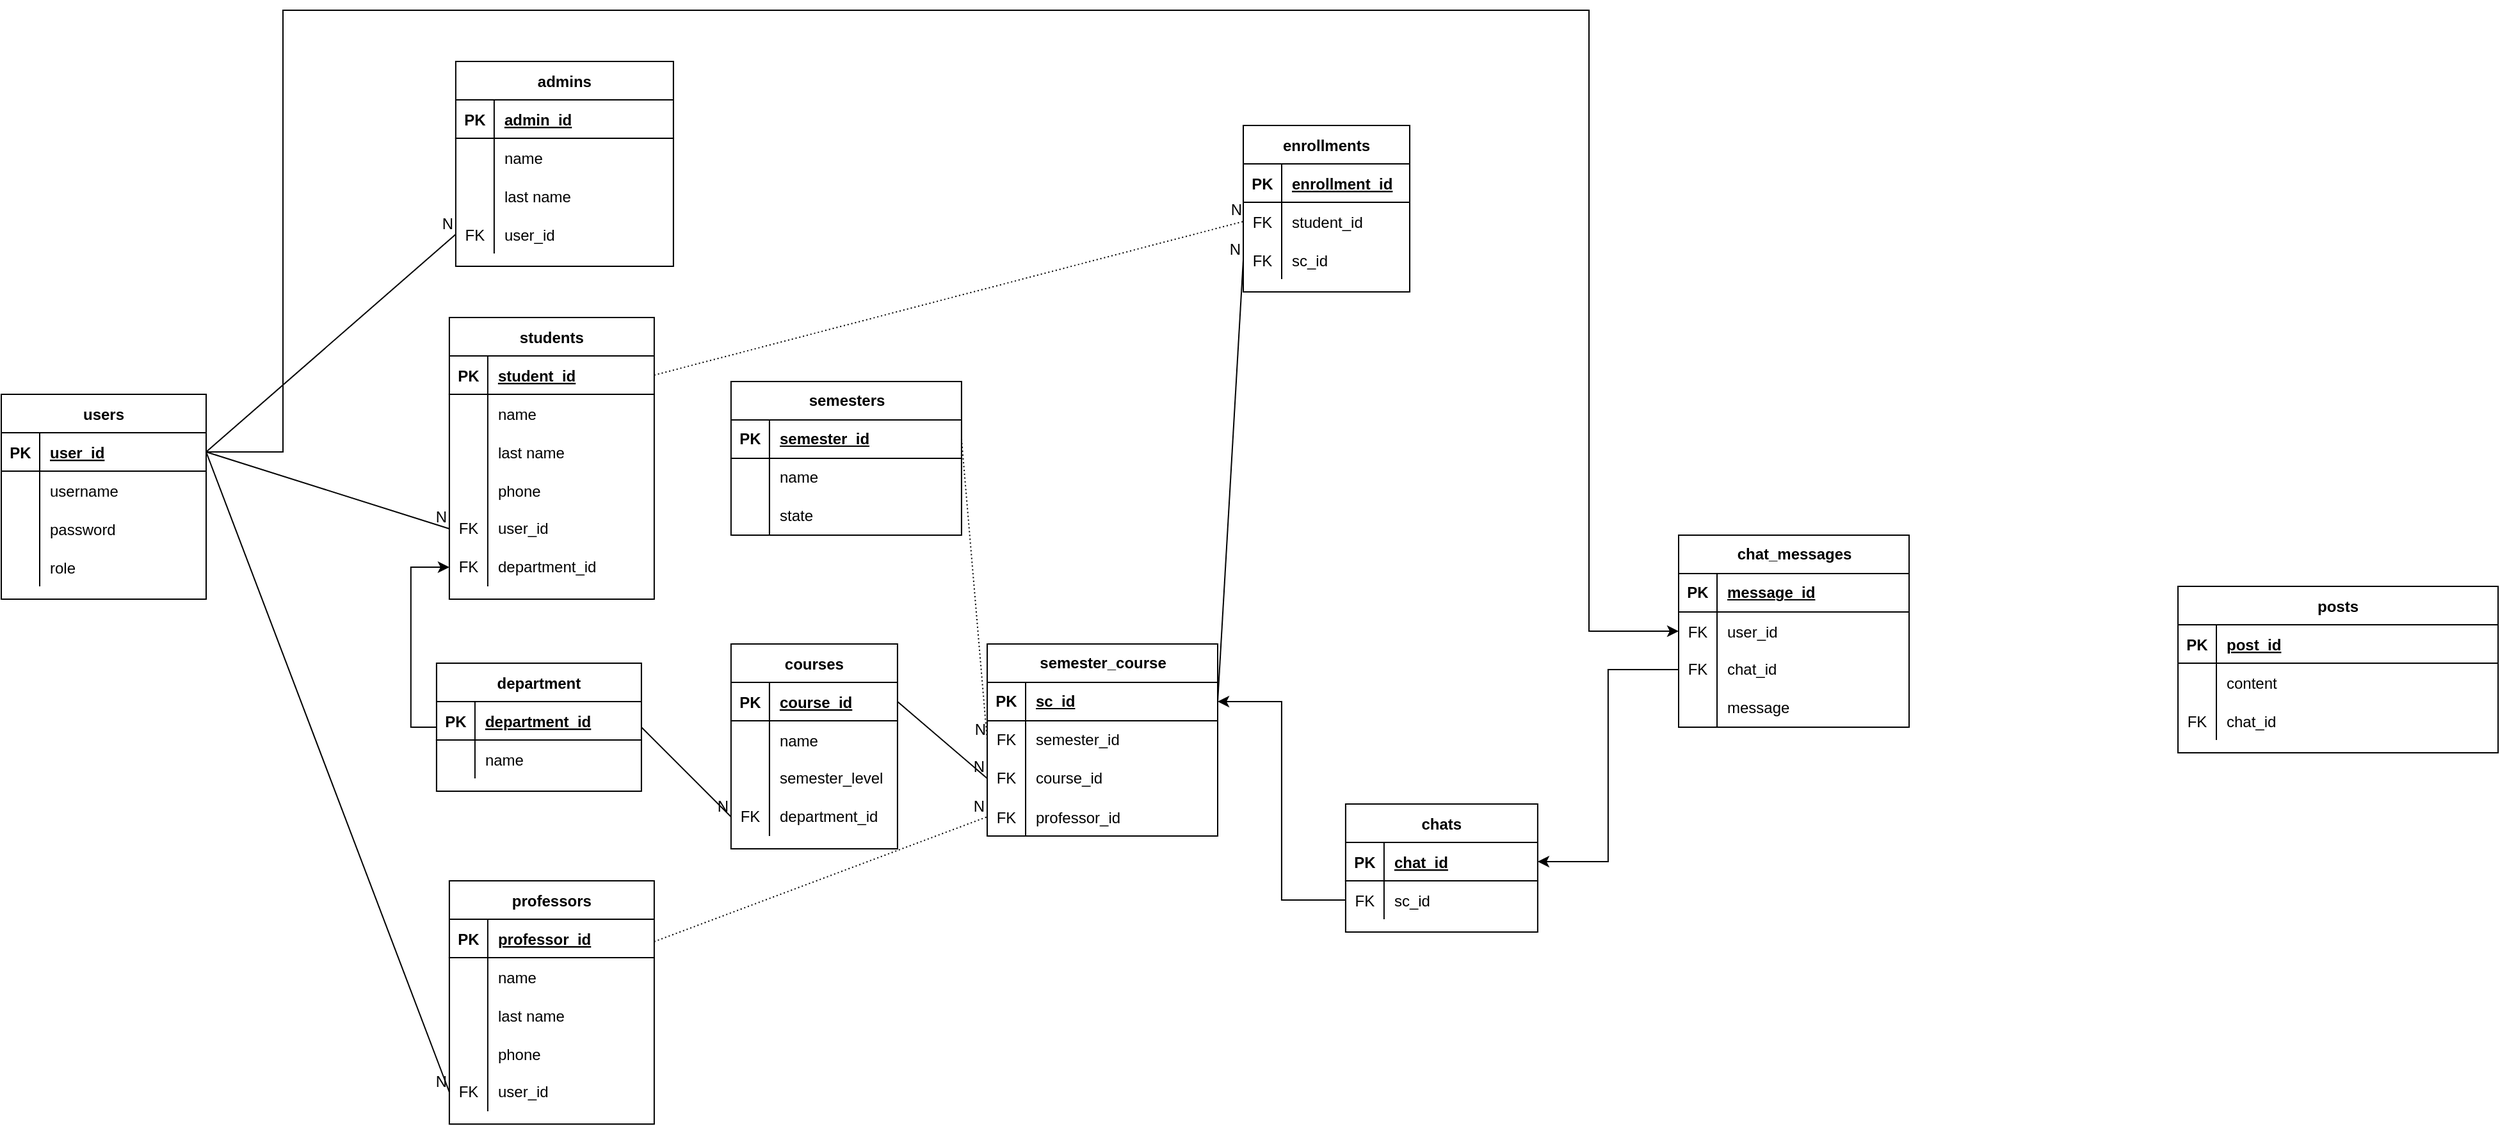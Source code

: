 <mxfile version="26.1.0">
  <diagram id="R2lEEEUBdFMjLlhIrx00" name="Page-1">
    <mxGraphModel dx="2537" dy="964" grid="1" gridSize="10" guides="1" tooltips="1" connect="1" arrows="1" fold="1" page="1" pageScale="1" pageWidth="850" pageHeight="1100" math="0" shadow="0" extFonts="Permanent Marker^https://fonts.googleapis.com/css?family=Permanent+Marker">
      <root>
        <mxCell id="0" />
        <mxCell id="1" parent="0" />
        <mxCell id="C-vyLk0tnHw3VtMMgP7b-2" value="courses" style="shape=table;startSize=30;container=1;collapsible=1;childLayout=tableLayout;fixedRows=1;rowLines=0;fontStyle=1;align=center;resizeLast=1;" parent="1" vertex="1">
          <mxGeometry x="-40.06" y="585" width="130" height="160" as="geometry" />
        </mxCell>
        <mxCell id="C-vyLk0tnHw3VtMMgP7b-3" value="" style="shape=partialRectangle;collapsible=0;dropTarget=0;pointerEvents=0;fillColor=none;points=[[0,0.5],[1,0.5]];portConstraint=eastwest;top=0;left=0;right=0;bottom=1;" parent="C-vyLk0tnHw3VtMMgP7b-2" vertex="1">
          <mxGeometry y="30" width="130" height="30" as="geometry" />
        </mxCell>
        <mxCell id="C-vyLk0tnHw3VtMMgP7b-4" value="PK" style="shape=partialRectangle;overflow=hidden;connectable=0;fillColor=none;top=0;left=0;bottom=0;right=0;fontStyle=1;" parent="C-vyLk0tnHw3VtMMgP7b-3" vertex="1">
          <mxGeometry width="30" height="30" as="geometry">
            <mxRectangle width="30" height="30" as="alternateBounds" />
          </mxGeometry>
        </mxCell>
        <mxCell id="C-vyLk0tnHw3VtMMgP7b-5" value="course_id" style="shape=partialRectangle;overflow=hidden;connectable=0;fillColor=none;top=0;left=0;bottom=0;right=0;align=left;spacingLeft=6;fontStyle=5;" parent="C-vyLk0tnHw3VtMMgP7b-3" vertex="1">
          <mxGeometry x="30" width="100" height="30" as="geometry">
            <mxRectangle width="100" height="30" as="alternateBounds" />
          </mxGeometry>
        </mxCell>
        <mxCell id="C-vyLk0tnHw3VtMMgP7b-9" value="" style="shape=partialRectangle;collapsible=0;dropTarget=0;pointerEvents=0;fillColor=none;points=[[0,0.5],[1,0.5]];portConstraint=eastwest;top=0;left=0;right=0;bottom=0;" parent="C-vyLk0tnHw3VtMMgP7b-2" vertex="1">
          <mxGeometry y="60" width="130" height="30" as="geometry" />
        </mxCell>
        <mxCell id="C-vyLk0tnHw3VtMMgP7b-10" value="" style="shape=partialRectangle;overflow=hidden;connectable=0;fillColor=none;top=0;left=0;bottom=0;right=0;" parent="C-vyLk0tnHw3VtMMgP7b-9" vertex="1">
          <mxGeometry width="30" height="30" as="geometry">
            <mxRectangle width="30" height="30" as="alternateBounds" />
          </mxGeometry>
        </mxCell>
        <mxCell id="C-vyLk0tnHw3VtMMgP7b-11" value="name" style="shape=partialRectangle;overflow=hidden;connectable=0;fillColor=none;top=0;left=0;bottom=0;right=0;align=left;spacingLeft=6;" parent="C-vyLk0tnHw3VtMMgP7b-9" vertex="1">
          <mxGeometry x="30" width="100" height="30" as="geometry">
            <mxRectangle width="100" height="30" as="alternateBounds" />
          </mxGeometry>
        </mxCell>
        <mxCell id="GSgOsU9FtVIXxJSqSKFA-124" value="" style="shape=tableRow;horizontal=0;startSize=0;swimlaneHead=0;swimlaneBody=0;fillColor=none;collapsible=0;dropTarget=0;points=[[0,0.5],[1,0.5]];portConstraint=eastwest;top=0;left=0;right=0;bottom=0;" parent="C-vyLk0tnHw3VtMMgP7b-2" vertex="1">
          <mxGeometry y="90" width="130" height="30" as="geometry" />
        </mxCell>
        <mxCell id="GSgOsU9FtVIXxJSqSKFA-125" value="" style="shape=partialRectangle;connectable=0;fillColor=none;top=0;left=0;bottom=0;right=0;fontStyle=0;overflow=hidden;whiteSpace=wrap;html=1;" parent="GSgOsU9FtVIXxJSqSKFA-124" vertex="1">
          <mxGeometry width="30" height="30" as="geometry">
            <mxRectangle width="30" height="30" as="alternateBounds" />
          </mxGeometry>
        </mxCell>
        <mxCell id="GSgOsU9FtVIXxJSqSKFA-126" value="semester_level" style="shape=partialRectangle;connectable=0;fillColor=none;top=0;left=0;bottom=0;right=0;align=left;spacingLeft=6;fontStyle=0;overflow=hidden;whiteSpace=wrap;html=1;" parent="GSgOsU9FtVIXxJSqSKFA-124" vertex="1">
          <mxGeometry x="30" width="100" height="30" as="geometry">
            <mxRectangle width="100" height="30" as="alternateBounds" />
          </mxGeometry>
        </mxCell>
        <mxCell id="GSgOsU9FtVIXxJSqSKFA-153" value="" style="shape=tableRow;horizontal=0;startSize=0;swimlaneHead=0;swimlaneBody=0;fillColor=none;collapsible=0;dropTarget=0;points=[[0,0.5],[1,0.5]];portConstraint=eastwest;top=0;left=0;right=0;bottom=0;" parent="C-vyLk0tnHw3VtMMgP7b-2" vertex="1">
          <mxGeometry y="120" width="130" height="30" as="geometry" />
        </mxCell>
        <mxCell id="GSgOsU9FtVIXxJSqSKFA-154" value="FK" style="shape=partialRectangle;connectable=0;fillColor=none;top=0;left=0;bottom=0;right=0;fontStyle=0;overflow=hidden;whiteSpace=wrap;html=1;" parent="GSgOsU9FtVIXxJSqSKFA-153" vertex="1">
          <mxGeometry width="30" height="30" as="geometry">
            <mxRectangle width="30" height="30" as="alternateBounds" />
          </mxGeometry>
        </mxCell>
        <mxCell id="GSgOsU9FtVIXxJSqSKFA-155" value="department_id" style="shape=partialRectangle;connectable=0;fillColor=none;top=0;left=0;bottom=0;right=0;align=left;spacingLeft=6;fontStyle=0;overflow=hidden;whiteSpace=wrap;html=1;" parent="GSgOsU9FtVIXxJSqSKFA-153" vertex="1">
          <mxGeometry x="30" width="100" height="30" as="geometry">
            <mxRectangle width="100" height="30" as="alternateBounds" />
          </mxGeometry>
        </mxCell>
        <mxCell id="C-vyLk0tnHw3VtMMgP7b-23" value="users" style="shape=table;startSize=30;container=1;collapsible=1;childLayout=tableLayout;fixedRows=1;rowLines=0;fontStyle=1;align=center;resizeLast=1;" parent="1" vertex="1">
          <mxGeometry x="-610" y="390" width="160" height="160" as="geometry" />
        </mxCell>
        <mxCell id="C-vyLk0tnHw3VtMMgP7b-24" value="" style="shape=partialRectangle;collapsible=0;dropTarget=0;pointerEvents=0;fillColor=none;points=[[0,0.5],[1,0.5]];portConstraint=eastwest;top=0;left=0;right=0;bottom=1;" parent="C-vyLk0tnHw3VtMMgP7b-23" vertex="1">
          <mxGeometry y="30" width="160" height="30" as="geometry" />
        </mxCell>
        <mxCell id="C-vyLk0tnHw3VtMMgP7b-25" value="PK" style="shape=partialRectangle;overflow=hidden;connectable=0;fillColor=none;top=0;left=0;bottom=0;right=0;fontStyle=1;" parent="C-vyLk0tnHw3VtMMgP7b-24" vertex="1">
          <mxGeometry width="30" height="30" as="geometry">
            <mxRectangle width="30" height="30" as="alternateBounds" />
          </mxGeometry>
        </mxCell>
        <mxCell id="C-vyLk0tnHw3VtMMgP7b-26" value="user_id" style="shape=partialRectangle;overflow=hidden;connectable=0;fillColor=none;top=0;left=0;bottom=0;right=0;align=left;spacingLeft=6;fontStyle=5;" parent="C-vyLk0tnHw3VtMMgP7b-24" vertex="1">
          <mxGeometry x="30" width="130" height="30" as="geometry">
            <mxRectangle width="130" height="30" as="alternateBounds" />
          </mxGeometry>
        </mxCell>
        <mxCell id="C-vyLk0tnHw3VtMMgP7b-27" value="" style="shape=partialRectangle;collapsible=0;dropTarget=0;pointerEvents=0;fillColor=none;points=[[0,0.5],[1,0.5]];portConstraint=eastwest;top=0;left=0;right=0;bottom=0;" parent="C-vyLk0tnHw3VtMMgP7b-23" vertex="1">
          <mxGeometry y="60" width="160" height="30" as="geometry" />
        </mxCell>
        <mxCell id="C-vyLk0tnHw3VtMMgP7b-28" value="" style="shape=partialRectangle;overflow=hidden;connectable=0;fillColor=none;top=0;left=0;bottom=0;right=0;" parent="C-vyLk0tnHw3VtMMgP7b-27" vertex="1">
          <mxGeometry width="30" height="30" as="geometry">
            <mxRectangle width="30" height="30" as="alternateBounds" />
          </mxGeometry>
        </mxCell>
        <mxCell id="C-vyLk0tnHw3VtMMgP7b-29" value="username" style="shape=partialRectangle;overflow=hidden;connectable=0;fillColor=none;top=0;left=0;bottom=0;right=0;align=left;spacingLeft=6;" parent="C-vyLk0tnHw3VtMMgP7b-27" vertex="1">
          <mxGeometry x="30" width="130" height="30" as="geometry">
            <mxRectangle width="130" height="30" as="alternateBounds" />
          </mxGeometry>
        </mxCell>
        <mxCell id="GSgOsU9FtVIXxJSqSKFA-80" value="" style="shape=tableRow;horizontal=0;startSize=0;swimlaneHead=0;swimlaneBody=0;fillColor=none;collapsible=0;dropTarget=0;points=[[0,0.5],[1,0.5]];portConstraint=eastwest;top=0;left=0;right=0;bottom=0;" parent="C-vyLk0tnHw3VtMMgP7b-23" vertex="1">
          <mxGeometry y="90" width="160" height="30" as="geometry" />
        </mxCell>
        <mxCell id="GSgOsU9FtVIXxJSqSKFA-81" value="" style="shape=partialRectangle;connectable=0;fillColor=none;top=0;left=0;bottom=0;right=0;editable=1;overflow=hidden;" parent="GSgOsU9FtVIXxJSqSKFA-80" vertex="1">
          <mxGeometry width="30" height="30" as="geometry">
            <mxRectangle width="30" height="30" as="alternateBounds" />
          </mxGeometry>
        </mxCell>
        <mxCell id="GSgOsU9FtVIXxJSqSKFA-82" value="password" style="shape=partialRectangle;connectable=0;fillColor=none;top=0;left=0;bottom=0;right=0;align=left;spacingLeft=6;overflow=hidden;" parent="GSgOsU9FtVIXxJSqSKFA-80" vertex="1">
          <mxGeometry x="30" width="130" height="30" as="geometry">
            <mxRectangle width="130" height="30" as="alternateBounds" />
          </mxGeometry>
        </mxCell>
        <mxCell id="GSgOsU9FtVIXxJSqSKFA-83" value="" style="shape=tableRow;horizontal=0;startSize=0;swimlaneHead=0;swimlaneBody=0;fillColor=none;collapsible=0;dropTarget=0;points=[[0,0.5],[1,0.5]];portConstraint=eastwest;top=0;left=0;right=0;bottom=0;" parent="C-vyLk0tnHw3VtMMgP7b-23" vertex="1">
          <mxGeometry y="120" width="160" height="30" as="geometry" />
        </mxCell>
        <mxCell id="GSgOsU9FtVIXxJSqSKFA-84" value="" style="shape=partialRectangle;connectable=0;fillColor=none;top=0;left=0;bottom=0;right=0;editable=1;overflow=hidden;" parent="GSgOsU9FtVIXxJSqSKFA-83" vertex="1">
          <mxGeometry width="30" height="30" as="geometry">
            <mxRectangle width="30" height="30" as="alternateBounds" />
          </mxGeometry>
        </mxCell>
        <mxCell id="GSgOsU9FtVIXxJSqSKFA-85" value="role" style="shape=partialRectangle;connectable=0;fillColor=none;top=0;left=0;bottom=0;right=0;align=left;spacingLeft=6;overflow=hidden;" parent="GSgOsU9FtVIXxJSqSKFA-83" vertex="1">
          <mxGeometry x="30" width="130" height="30" as="geometry">
            <mxRectangle width="130" height="30" as="alternateBounds" />
          </mxGeometry>
        </mxCell>
        <mxCell id="GSgOsU9FtVIXxJSqSKFA-1" value="admins" style="shape=table;startSize=30;container=1;collapsible=1;childLayout=tableLayout;fixedRows=1;rowLines=0;fontStyle=1;align=center;resizeLast=1;" parent="1" vertex="1">
          <mxGeometry x="-255.06" y="130" width="170" height="160" as="geometry" />
        </mxCell>
        <mxCell id="GSgOsU9FtVIXxJSqSKFA-2" value="" style="shape=partialRectangle;collapsible=0;dropTarget=0;pointerEvents=0;fillColor=none;points=[[0,0.5],[1,0.5]];portConstraint=eastwest;top=0;left=0;right=0;bottom=1;" parent="GSgOsU9FtVIXxJSqSKFA-1" vertex="1">
          <mxGeometry y="30" width="170" height="30" as="geometry" />
        </mxCell>
        <mxCell id="GSgOsU9FtVIXxJSqSKFA-3" value="PK" style="shape=partialRectangle;overflow=hidden;connectable=0;fillColor=none;top=0;left=0;bottom=0;right=0;fontStyle=1;" parent="GSgOsU9FtVIXxJSqSKFA-2" vertex="1">
          <mxGeometry width="30" height="30" as="geometry">
            <mxRectangle width="30" height="30" as="alternateBounds" />
          </mxGeometry>
        </mxCell>
        <mxCell id="GSgOsU9FtVIXxJSqSKFA-4" value="admin_id" style="shape=partialRectangle;overflow=hidden;connectable=0;fillColor=none;top=0;left=0;bottom=0;right=0;align=left;spacingLeft=6;fontStyle=5;" parent="GSgOsU9FtVIXxJSqSKFA-2" vertex="1">
          <mxGeometry x="30" width="140" height="30" as="geometry">
            <mxRectangle width="140" height="30" as="alternateBounds" />
          </mxGeometry>
        </mxCell>
        <mxCell id="GSgOsU9FtVIXxJSqSKFA-92" value="" style="shape=tableRow;horizontal=0;startSize=0;swimlaneHead=0;swimlaneBody=0;fillColor=none;collapsible=0;dropTarget=0;points=[[0,0.5],[1,0.5]];portConstraint=eastwest;top=0;left=0;right=0;bottom=0;" parent="GSgOsU9FtVIXxJSqSKFA-1" vertex="1">
          <mxGeometry y="60" width="170" height="30" as="geometry" />
        </mxCell>
        <mxCell id="GSgOsU9FtVIXxJSqSKFA-93" value="" style="shape=partialRectangle;connectable=0;fillColor=none;top=0;left=0;bottom=0;right=0;editable=1;overflow=hidden;" parent="GSgOsU9FtVIXxJSqSKFA-92" vertex="1">
          <mxGeometry width="30" height="30" as="geometry">
            <mxRectangle width="30" height="30" as="alternateBounds" />
          </mxGeometry>
        </mxCell>
        <mxCell id="GSgOsU9FtVIXxJSqSKFA-94" value="name    " style="shape=partialRectangle;connectable=0;fillColor=none;top=0;left=0;bottom=0;right=0;align=left;spacingLeft=6;overflow=hidden;" parent="GSgOsU9FtVIXxJSqSKFA-92" vertex="1">
          <mxGeometry x="30" width="140" height="30" as="geometry">
            <mxRectangle width="140" height="30" as="alternateBounds" />
          </mxGeometry>
        </mxCell>
        <mxCell id="GSgOsU9FtVIXxJSqSKFA-89" value="" style="shape=tableRow;horizontal=0;startSize=0;swimlaneHead=0;swimlaneBody=0;fillColor=none;collapsible=0;dropTarget=0;points=[[0,0.5],[1,0.5]];portConstraint=eastwest;top=0;left=0;right=0;bottom=0;" parent="GSgOsU9FtVIXxJSqSKFA-1" vertex="1">
          <mxGeometry y="90" width="170" height="30" as="geometry" />
        </mxCell>
        <mxCell id="GSgOsU9FtVIXxJSqSKFA-90" value="" style="shape=partialRectangle;connectable=0;fillColor=none;top=0;left=0;bottom=0;right=0;editable=1;overflow=hidden;" parent="GSgOsU9FtVIXxJSqSKFA-89" vertex="1">
          <mxGeometry width="30" height="30" as="geometry">
            <mxRectangle width="30" height="30" as="alternateBounds" />
          </mxGeometry>
        </mxCell>
        <mxCell id="GSgOsU9FtVIXxJSqSKFA-91" value="last name" style="shape=partialRectangle;connectable=0;fillColor=none;top=0;left=0;bottom=0;right=0;align=left;spacingLeft=6;overflow=hidden;" parent="GSgOsU9FtVIXxJSqSKFA-89" vertex="1">
          <mxGeometry x="30" width="140" height="30" as="geometry">
            <mxRectangle width="140" height="30" as="alternateBounds" />
          </mxGeometry>
        </mxCell>
        <mxCell id="GSgOsU9FtVIXxJSqSKFA-95" value="" style="shape=tableRow;horizontal=0;startSize=0;swimlaneHead=0;swimlaneBody=0;fillColor=none;collapsible=0;dropTarget=0;points=[[0,0.5],[1,0.5]];portConstraint=eastwest;top=0;left=0;right=0;bottom=0;" parent="GSgOsU9FtVIXxJSqSKFA-1" vertex="1">
          <mxGeometry y="120" width="170" height="30" as="geometry" />
        </mxCell>
        <mxCell id="GSgOsU9FtVIXxJSqSKFA-96" value="FK" style="shape=partialRectangle;connectable=0;fillColor=none;top=0;left=0;bottom=0;right=0;editable=1;overflow=hidden;" parent="GSgOsU9FtVIXxJSqSKFA-95" vertex="1">
          <mxGeometry width="30" height="30" as="geometry">
            <mxRectangle width="30" height="30" as="alternateBounds" />
          </mxGeometry>
        </mxCell>
        <mxCell id="GSgOsU9FtVIXxJSqSKFA-97" value="user_id" style="shape=partialRectangle;connectable=0;fillColor=none;top=0;left=0;bottom=0;right=0;align=left;spacingLeft=6;overflow=hidden;" parent="GSgOsU9FtVIXxJSqSKFA-95" vertex="1">
          <mxGeometry x="30" width="140" height="30" as="geometry">
            <mxRectangle width="140" height="30" as="alternateBounds" />
          </mxGeometry>
        </mxCell>
        <mxCell id="GSgOsU9FtVIXxJSqSKFA-11" value="enrollments" style="shape=table;startSize=30;container=1;collapsible=1;childLayout=tableLayout;fixedRows=1;rowLines=0;fontStyle=1;align=center;resizeLast=1;" parent="1" vertex="1">
          <mxGeometry x="360" y="180" width="130" height="130" as="geometry" />
        </mxCell>
        <mxCell id="GSgOsU9FtVIXxJSqSKFA-12" value="" style="shape=partialRectangle;collapsible=0;dropTarget=0;pointerEvents=0;fillColor=none;points=[[0,0.5],[1,0.5]];portConstraint=eastwest;top=0;left=0;right=0;bottom=1;" parent="GSgOsU9FtVIXxJSqSKFA-11" vertex="1">
          <mxGeometry y="30" width="130" height="30" as="geometry" />
        </mxCell>
        <mxCell id="GSgOsU9FtVIXxJSqSKFA-13" value="PK" style="shape=partialRectangle;overflow=hidden;connectable=0;fillColor=none;top=0;left=0;bottom=0;right=0;fontStyle=1;" parent="GSgOsU9FtVIXxJSqSKFA-12" vertex="1">
          <mxGeometry width="30" height="30" as="geometry">
            <mxRectangle width="30" height="30" as="alternateBounds" />
          </mxGeometry>
        </mxCell>
        <mxCell id="GSgOsU9FtVIXxJSqSKFA-14" value="enrollment_id" style="shape=partialRectangle;overflow=hidden;connectable=0;fillColor=none;top=0;left=0;bottom=0;right=0;align=left;spacingLeft=6;fontStyle=5;" parent="GSgOsU9FtVIXxJSqSKFA-12" vertex="1">
          <mxGeometry x="30" width="100" height="30" as="geometry">
            <mxRectangle width="100" height="30" as="alternateBounds" />
          </mxGeometry>
        </mxCell>
        <mxCell id="GSgOsU9FtVIXxJSqSKFA-15" value="" style="shape=partialRectangle;collapsible=0;dropTarget=0;pointerEvents=0;fillColor=none;points=[[0,0.5],[1,0.5]];portConstraint=eastwest;top=0;left=0;right=0;bottom=0;" parent="GSgOsU9FtVIXxJSqSKFA-11" vertex="1">
          <mxGeometry y="60" width="130" height="30" as="geometry" />
        </mxCell>
        <mxCell id="GSgOsU9FtVIXxJSqSKFA-16" value="FK" style="shape=partialRectangle;overflow=hidden;connectable=0;fillColor=none;top=0;left=0;bottom=0;right=0;" parent="GSgOsU9FtVIXxJSqSKFA-15" vertex="1">
          <mxGeometry width="30" height="30" as="geometry">
            <mxRectangle width="30" height="30" as="alternateBounds" />
          </mxGeometry>
        </mxCell>
        <mxCell id="GSgOsU9FtVIXxJSqSKFA-17" value="student_id" style="shape=partialRectangle;overflow=hidden;connectable=0;fillColor=none;top=0;left=0;bottom=0;right=0;align=left;spacingLeft=6;" parent="GSgOsU9FtVIXxJSqSKFA-15" vertex="1">
          <mxGeometry x="30" width="100" height="30" as="geometry">
            <mxRectangle width="100" height="30" as="alternateBounds" />
          </mxGeometry>
        </mxCell>
        <mxCell id="GSgOsU9FtVIXxJSqSKFA-18" value="" style="shape=partialRectangle;collapsible=0;dropTarget=0;pointerEvents=0;fillColor=none;points=[[0,0.5],[1,0.5]];portConstraint=eastwest;top=0;left=0;right=0;bottom=0;" parent="GSgOsU9FtVIXxJSqSKFA-11" vertex="1">
          <mxGeometry y="90" width="130" height="30" as="geometry" />
        </mxCell>
        <mxCell id="GSgOsU9FtVIXxJSqSKFA-19" value="FK" style="shape=partialRectangle;overflow=hidden;connectable=0;fillColor=none;top=0;left=0;bottom=0;right=0;" parent="GSgOsU9FtVIXxJSqSKFA-18" vertex="1">
          <mxGeometry width="30" height="30" as="geometry">
            <mxRectangle width="30" height="30" as="alternateBounds" />
          </mxGeometry>
        </mxCell>
        <mxCell id="GSgOsU9FtVIXxJSqSKFA-20" value="sc_id" style="shape=partialRectangle;overflow=hidden;connectable=0;fillColor=none;top=0;left=0;bottom=0;right=0;align=left;spacingLeft=6;" parent="GSgOsU9FtVIXxJSqSKFA-18" vertex="1">
          <mxGeometry x="30" width="100" height="30" as="geometry">
            <mxRectangle width="100" height="30" as="alternateBounds" />
          </mxGeometry>
        </mxCell>
        <mxCell id="TUZG6mZMH_hqk1zPKDam-25" style="edgeStyle=orthogonalEdgeStyle;rounded=0;orthogonalLoop=1;jettySize=auto;html=1;exitX=0;exitY=0.5;exitDx=0;exitDy=0;entryX=0;entryY=0.5;entryDx=0;entryDy=0;" edge="1" parent="1" source="GSgOsU9FtVIXxJSqSKFA-31" target="TUZG6mZMH_hqk1zPKDam-22">
          <mxGeometry relative="1" as="geometry" />
        </mxCell>
        <mxCell id="GSgOsU9FtVIXxJSqSKFA-31" value="department" style="shape=table;startSize=30;container=1;collapsible=1;childLayout=tableLayout;fixedRows=1;rowLines=0;fontStyle=1;align=center;resizeLast=1;" parent="1" vertex="1">
          <mxGeometry x="-270.06" y="600" width="160" height="100" as="geometry" />
        </mxCell>
        <mxCell id="GSgOsU9FtVIXxJSqSKFA-32" value="" style="shape=partialRectangle;collapsible=0;dropTarget=0;pointerEvents=0;fillColor=none;points=[[0,0.5],[1,0.5]];portConstraint=eastwest;top=0;left=0;right=0;bottom=1;" parent="GSgOsU9FtVIXxJSqSKFA-31" vertex="1">
          <mxGeometry y="30" width="160" height="30" as="geometry" />
        </mxCell>
        <mxCell id="GSgOsU9FtVIXxJSqSKFA-33" value="PK" style="shape=partialRectangle;overflow=hidden;connectable=0;fillColor=none;top=0;left=0;bottom=0;right=0;fontStyle=1;" parent="GSgOsU9FtVIXxJSqSKFA-32" vertex="1">
          <mxGeometry width="30" height="30" as="geometry">
            <mxRectangle width="30" height="30" as="alternateBounds" />
          </mxGeometry>
        </mxCell>
        <mxCell id="GSgOsU9FtVIXxJSqSKFA-34" value="department_id" style="shape=partialRectangle;overflow=hidden;connectable=0;fillColor=none;top=0;left=0;bottom=0;right=0;align=left;spacingLeft=6;fontStyle=5;" parent="GSgOsU9FtVIXxJSqSKFA-32" vertex="1">
          <mxGeometry x="30" width="130" height="30" as="geometry">
            <mxRectangle width="130" height="30" as="alternateBounds" />
          </mxGeometry>
        </mxCell>
        <mxCell id="GSgOsU9FtVIXxJSqSKFA-38" value="" style="shape=partialRectangle;collapsible=0;dropTarget=0;pointerEvents=0;fillColor=none;points=[[0,0.5],[1,0.5]];portConstraint=eastwest;top=0;left=0;right=0;bottom=0;" parent="GSgOsU9FtVIXxJSqSKFA-31" vertex="1">
          <mxGeometry y="60" width="160" height="30" as="geometry" />
        </mxCell>
        <mxCell id="GSgOsU9FtVIXxJSqSKFA-39" value="" style="shape=partialRectangle;overflow=hidden;connectable=0;fillColor=none;top=0;left=0;bottom=0;right=0;" parent="GSgOsU9FtVIXxJSqSKFA-38" vertex="1">
          <mxGeometry width="30" height="30" as="geometry">
            <mxRectangle width="30" height="30" as="alternateBounds" />
          </mxGeometry>
        </mxCell>
        <mxCell id="GSgOsU9FtVIXxJSqSKFA-40" value="name" style="shape=partialRectangle;overflow=hidden;connectable=0;fillColor=none;top=0;left=0;bottom=0;right=0;align=left;spacingLeft=6;" parent="GSgOsU9FtVIXxJSqSKFA-38" vertex="1">
          <mxGeometry x="30" width="130" height="30" as="geometry">
            <mxRectangle width="130" height="30" as="alternateBounds" />
          </mxGeometry>
        </mxCell>
        <mxCell id="GSgOsU9FtVIXxJSqSKFA-41" value="chats" style="shape=table;startSize=30;container=1;collapsible=1;childLayout=tableLayout;fixedRows=1;rowLines=0;fontStyle=1;align=center;resizeLast=1;" parent="1" vertex="1">
          <mxGeometry x="439.94" y="710" width="150" height="100" as="geometry" />
        </mxCell>
        <mxCell id="GSgOsU9FtVIXxJSqSKFA-42" value="" style="shape=partialRectangle;collapsible=0;dropTarget=0;pointerEvents=0;fillColor=none;points=[[0,0.5],[1,0.5]];portConstraint=eastwest;top=0;left=0;right=0;bottom=1;" parent="GSgOsU9FtVIXxJSqSKFA-41" vertex="1">
          <mxGeometry y="30" width="150" height="30" as="geometry" />
        </mxCell>
        <mxCell id="GSgOsU9FtVIXxJSqSKFA-43" value="PK" style="shape=partialRectangle;overflow=hidden;connectable=0;fillColor=none;top=0;left=0;bottom=0;right=0;fontStyle=1;" parent="GSgOsU9FtVIXxJSqSKFA-42" vertex="1">
          <mxGeometry width="30" height="30" as="geometry">
            <mxRectangle width="30" height="30" as="alternateBounds" />
          </mxGeometry>
        </mxCell>
        <mxCell id="GSgOsU9FtVIXxJSqSKFA-44" value="chat_id" style="shape=partialRectangle;overflow=hidden;connectable=0;fillColor=none;top=0;left=0;bottom=0;right=0;align=left;spacingLeft=6;fontStyle=5;" parent="GSgOsU9FtVIXxJSqSKFA-42" vertex="1">
          <mxGeometry x="30" width="120" height="30" as="geometry">
            <mxRectangle width="120" height="30" as="alternateBounds" />
          </mxGeometry>
        </mxCell>
        <mxCell id="GSgOsU9FtVIXxJSqSKFA-45" value="" style="shape=partialRectangle;collapsible=0;dropTarget=0;pointerEvents=0;fillColor=none;points=[[0,0.5],[1,0.5]];portConstraint=eastwest;top=0;left=0;right=0;bottom=0;" parent="GSgOsU9FtVIXxJSqSKFA-41" vertex="1">
          <mxGeometry y="60" width="150" height="30" as="geometry" />
        </mxCell>
        <mxCell id="GSgOsU9FtVIXxJSqSKFA-46" value="FK" style="shape=partialRectangle;overflow=hidden;connectable=0;fillColor=none;top=0;left=0;bottom=0;right=0;" parent="GSgOsU9FtVIXxJSqSKFA-45" vertex="1">
          <mxGeometry width="30" height="30" as="geometry">
            <mxRectangle width="30" height="30" as="alternateBounds" />
          </mxGeometry>
        </mxCell>
        <mxCell id="GSgOsU9FtVIXxJSqSKFA-47" value="sc_id" style="shape=partialRectangle;overflow=hidden;connectable=0;fillColor=none;top=0;left=0;bottom=0;right=0;align=left;spacingLeft=6;" parent="GSgOsU9FtVIXxJSqSKFA-45" vertex="1">
          <mxGeometry x="30" width="120" height="30" as="geometry">
            <mxRectangle width="120" height="30" as="alternateBounds" />
          </mxGeometry>
        </mxCell>
        <mxCell id="GSgOsU9FtVIXxJSqSKFA-51" value="students" style="shape=table;startSize=30;container=1;collapsible=1;childLayout=tableLayout;fixedRows=1;rowLines=0;fontStyle=1;align=center;resizeLast=1;" parent="1" vertex="1">
          <mxGeometry x="-260.06" y="330" width="160" height="220" as="geometry">
            <mxRectangle x="-150" y="100" width="90" height="30" as="alternateBounds" />
          </mxGeometry>
        </mxCell>
        <mxCell id="GSgOsU9FtVIXxJSqSKFA-52" value="" style="shape=partialRectangle;collapsible=0;dropTarget=0;pointerEvents=0;fillColor=none;points=[[0,0.5],[1,0.5]];portConstraint=eastwest;top=0;left=0;right=0;bottom=1;" parent="GSgOsU9FtVIXxJSqSKFA-51" vertex="1">
          <mxGeometry y="30" width="160" height="30" as="geometry" />
        </mxCell>
        <mxCell id="GSgOsU9FtVIXxJSqSKFA-53" value="PK" style="shape=partialRectangle;overflow=hidden;connectable=0;fillColor=none;top=0;left=0;bottom=0;right=0;fontStyle=1;" parent="GSgOsU9FtVIXxJSqSKFA-52" vertex="1">
          <mxGeometry width="30" height="30" as="geometry">
            <mxRectangle width="30" height="30" as="alternateBounds" />
          </mxGeometry>
        </mxCell>
        <mxCell id="GSgOsU9FtVIXxJSqSKFA-54" value="student_id" style="shape=partialRectangle;overflow=hidden;connectable=0;fillColor=none;top=0;left=0;bottom=0;right=0;align=left;spacingLeft=6;fontStyle=5;" parent="GSgOsU9FtVIXxJSqSKFA-52" vertex="1">
          <mxGeometry x="30" width="130" height="30" as="geometry">
            <mxRectangle width="130" height="30" as="alternateBounds" />
          </mxGeometry>
        </mxCell>
        <mxCell id="GSgOsU9FtVIXxJSqSKFA-55" value="" style="shape=partialRectangle;collapsible=0;dropTarget=0;pointerEvents=0;fillColor=none;points=[[0,0.5],[1,0.5]];portConstraint=eastwest;top=0;left=0;right=0;bottom=0;" parent="GSgOsU9FtVIXxJSqSKFA-51" vertex="1">
          <mxGeometry y="60" width="160" height="30" as="geometry" />
        </mxCell>
        <mxCell id="GSgOsU9FtVIXxJSqSKFA-56" value="" style="shape=partialRectangle;overflow=hidden;connectable=0;fillColor=none;top=0;left=0;bottom=0;right=0;" parent="GSgOsU9FtVIXxJSqSKFA-55" vertex="1">
          <mxGeometry width="30" height="30" as="geometry">
            <mxRectangle width="30" height="30" as="alternateBounds" />
          </mxGeometry>
        </mxCell>
        <mxCell id="GSgOsU9FtVIXxJSqSKFA-57" value="name" style="shape=partialRectangle;overflow=hidden;connectable=0;fillColor=none;top=0;left=0;bottom=0;right=0;align=left;spacingLeft=6;" parent="GSgOsU9FtVIXxJSqSKFA-55" vertex="1">
          <mxGeometry x="30" width="130" height="30" as="geometry">
            <mxRectangle width="130" height="30" as="alternateBounds" />
          </mxGeometry>
        </mxCell>
        <mxCell id="GSgOsU9FtVIXxJSqSKFA-71" value="" style="shape=tableRow;horizontal=0;startSize=0;swimlaneHead=0;swimlaneBody=0;fillColor=none;collapsible=0;dropTarget=0;points=[[0,0.5],[1,0.5]];portConstraint=eastwest;top=0;left=0;right=0;bottom=0;" parent="GSgOsU9FtVIXxJSqSKFA-51" vertex="1">
          <mxGeometry y="90" width="160" height="30" as="geometry" />
        </mxCell>
        <mxCell id="GSgOsU9FtVIXxJSqSKFA-72" value="" style="shape=partialRectangle;connectable=0;fillColor=none;top=0;left=0;bottom=0;right=0;editable=1;overflow=hidden;" parent="GSgOsU9FtVIXxJSqSKFA-71" vertex="1">
          <mxGeometry width="30" height="30" as="geometry">
            <mxRectangle width="30" height="30" as="alternateBounds" />
          </mxGeometry>
        </mxCell>
        <mxCell id="GSgOsU9FtVIXxJSqSKFA-73" value="last name" style="shape=partialRectangle;connectable=0;fillColor=none;top=0;left=0;bottom=0;right=0;align=left;spacingLeft=6;overflow=hidden;" parent="GSgOsU9FtVIXxJSqSKFA-71" vertex="1">
          <mxGeometry x="30" width="130" height="30" as="geometry">
            <mxRectangle width="130" height="30" as="alternateBounds" />
          </mxGeometry>
        </mxCell>
        <mxCell id="GSgOsU9FtVIXxJSqSKFA-74" value="" style="shape=tableRow;horizontal=0;startSize=0;swimlaneHead=0;swimlaneBody=0;fillColor=none;collapsible=0;dropTarget=0;points=[[0,0.5],[1,0.5]];portConstraint=eastwest;top=0;left=0;right=0;bottom=0;" parent="GSgOsU9FtVIXxJSqSKFA-51" vertex="1">
          <mxGeometry y="120" width="160" height="30" as="geometry" />
        </mxCell>
        <mxCell id="GSgOsU9FtVIXxJSqSKFA-75" value="" style="shape=partialRectangle;connectable=0;fillColor=none;top=0;left=0;bottom=0;right=0;editable=1;overflow=hidden;" parent="GSgOsU9FtVIXxJSqSKFA-74" vertex="1">
          <mxGeometry width="30" height="30" as="geometry">
            <mxRectangle width="30" height="30" as="alternateBounds" />
          </mxGeometry>
        </mxCell>
        <mxCell id="GSgOsU9FtVIXxJSqSKFA-76" value="phone" style="shape=partialRectangle;connectable=0;fillColor=none;top=0;left=0;bottom=0;right=0;align=left;spacingLeft=6;overflow=hidden;" parent="GSgOsU9FtVIXxJSqSKFA-74" vertex="1">
          <mxGeometry x="30" width="130" height="30" as="geometry">
            <mxRectangle width="130" height="30" as="alternateBounds" />
          </mxGeometry>
        </mxCell>
        <mxCell id="GSgOsU9FtVIXxJSqSKFA-127" value="" style="shape=tableRow;horizontal=0;startSize=0;swimlaneHead=0;swimlaneBody=0;fillColor=none;collapsible=0;dropTarget=0;points=[[0,0.5],[1,0.5]];portConstraint=eastwest;top=0;left=0;right=0;bottom=0;" parent="GSgOsU9FtVIXxJSqSKFA-51" vertex="1">
          <mxGeometry y="150" width="160" height="30" as="geometry" />
        </mxCell>
        <mxCell id="GSgOsU9FtVIXxJSqSKFA-128" value="FK" style="shape=partialRectangle;connectable=0;fillColor=none;top=0;left=0;bottom=0;right=0;fontStyle=0;overflow=hidden;whiteSpace=wrap;html=1;" parent="GSgOsU9FtVIXxJSqSKFA-127" vertex="1">
          <mxGeometry width="30" height="30" as="geometry">
            <mxRectangle width="30" height="30" as="alternateBounds" />
          </mxGeometry>
        </mxCell>
        <mxCell id="GSgOsU9FtVIXxJSqSKFA-129" value="user_id" style="shape=partialRectangle;connectable=0;fillColor=none;top=0;left=0;bottom=0;right=0;align=left;spacingLeft=6;fontStyle=0;overflow=hidden;whiteSpace=wrap;html=1;" parent="GSgOsU9FtVIXxJSqSKFA-127" vertex="1">
          <mxGeometry x="30" width="130" height="30" as="geometry">
            <mxRectangle width="130" height="30" as="alternateBounds" />
          </mxGeometry>
        </mxCell>
        <mxCell id="TUZG6mZMH_hqk1zPKDam-22" value="" style="shape=tableRow;horizontal=0;startSize=0;swimlaneHead=0;swimlaneBody=0;fillColor=none;collapsible=0;dropTarget=0;points=[[0,0.5],[1,0.5]];portConstraint=eastwest;top=0;left=0;right=0;bottom=0;" vertex="1" parent="GSgOsU9FtVIXxJSqSKFA-51">
          <mxGeometry y="180" width="160" height="30" as="geometry" />
        </mxCell>
        <mxCell id="TUZG6mZMH_hqk1zPKDam-23" value="FK" style="shape=partialRectangle;connectable=0;fillColor=none;top=0;left=0;bottom=0;right=0;fontStyle=0;overflow=hidden;whiteSpace=wrap;html=1;" vertex="1" parent="TUZG6mZMH_hqk1zPKDam-22">
          <mxGeometry width="30" height="30" as="geometry">
            <mxRectangle width="30" height="30" as="alternateBounds" />
          </mxGeometry>
        </mxCell>
        <mxCell id="TUZG6mZMH_hqk1zPKDam-24" value="department_id" style="shape=partialRectangle;connectable=0;fillColor=none;top=0;left=0;bottom=0;right=0;align=left;spacingLeft=6;fontStyle=0;overflow=hidden;whiteSpace=wrap;html=1;" vertex="1" parent="TUZG6mZMH_hqk1zPKDam-22">
          <mxGeometry x="30" width="130" height="30" as="geometry">
            <mxRectangle width="130" height="30" as="alternateBounds" />
          </mxGeometry>
        </mxCell>
        <mxCell id="GSgOsU9FtVIXxJSqSKFA-98" value="professors" style="shape=table;startSize=30;container=1;collapsible=1;childLayout=tableLayout;fixedRows=1;rowLines=0;fontStyle=1;align=center;resizeLast=1;" parent="1" vertex="1">
          <mxGeometry x="-260.06" y="770" width="160" height="190" as="geometry" />
        </mxCell>
        <mxCell id="GSgOsU9FtVIXxJSqSKFA-99" value="" style="shape=partialRectangle;collapsible=0;dropTarget=0;pointerEvents=0;fillColor=none;points=[[0,0.5],[1,0.5]];portConstraint=eastwest;top=0;left=0;right=0;bottom=1;" parent="GSgOsU9FtVIXxJSqSKFA-98" vertex="1">
          <mxGeometry y="30" width="160" height="30" as="geometry" />
        </mxCell>
        <mxCell id="GSgOsU9FtVIXxJSqSKFA-100" value="PK" style="shape=partialRectangle;overflow=hidden;connectable=0;fillColor=none;top=0;left=0;bottom=0;right=0;fontStyle=1;" parent="GSgOsU9FtVIXxJSqSKFA-99" vertex="1">
          <mxGeometry width="30" height="30" as="geometry">
            <mxRectangle width="30" height="30" as="alternateBounds" />
          </mxGeometry>
        </mxCell>
        <mxCell id="GSgOsU9FtVIXxJSqSKFA-101" value="professor_id" style="shape=partialRectangle;overflow=hidden;connectable=0;fillColor=none;top=0;left=0;bottom=0;right=0;align=left;spacingLeft=6;fontStyle=5;" parent="GSgOsU9FtVIXxJSqSKFA-99" vertex="1">
          <mxGeometry x="30" width="130" height="30" as="geometry">
            <mxRectangle width="130" height="30" as="alternateBounds" />
          </mxGeometry>
        </mxCell>
        <mxCell id="GSgOsU9FtVIXxJSqSKFA-102" value="" style="shape=partialRectangle;collapsible=0;dropTarget=0;pointerEvents=0;fillColor=none;points=[[0,0.5],[1,0.5]];portConstraint=eastwest;top=0;left=0;right=0;bottom=0;" parent="GSgOsU9FtVIXxJSqSKFA-98" vertex="1">
          <mxGeometry y="60" width="160" height="30" as="geometry" />
        </mxCell>
        <mxCell id="GSgOsU9FtVIXxJSqSKFA-103" value="" style="shape=partialRectangle;overflow=hidden;connectable=0;fillColor=none;top=0;left=0;bottom=0;right=0;" parent="GSgOsU9FtVIXxJSqSKFA-102" vertex="1">
          <mxGeometry width="30" height="30" as="geometry">
            <mxRectangle width="30" height="30" as="alternateBounds" />
          </mxGeometry>
        </mxCell>
        <mxCell id="GSgOsU9FtVIXxJSqSKFA-104" value="name" style="shape=partialRectangle;overflow=hidden;connectable=0;fillColor=none;top=0;left=0;bottom=0;right=0;align=left;spacingLeft=6;" parent="GSgOsU9FtVIXxJSqSKFA-102" vertex="1">
          <mxGeometry x="30" width="130" height="30" as="geometry">
            <mxRectangle width="130" height="30" as="alternateBounds" />
          </mxGeometry>
        </mxCell>
        <mxCell id="GSgOsU9FtVIXxJSqSKFA-105" value="" style="shape=tableRow;horizontal=0;startSize=0;swimlaneHead=0;swimlaneBody=0;fillColor=none;collapsible=0;dropTarget=0;points=[[0,0.5],[1,0.5]];portConstraint=eastwest;top=0;left=0;right=0;bottom=0;" parent="GSgOsU9FtVIXxJSqSKFA-98" vertex="1">
          <mxGeometry y="90" width="160" height="30" as="geometry" />
        </mxCell>
        <mxCell id="GSgOsU9FtVIXxJSqSKFA-106" value="" style="shape=partialRectangle;connectable=0;fillColor=none;top=0;left=0;bottom=0;right=0;editable=1;overflow=hidden;" parent="GSgOsU9FtVIXxJSqSKFA-105" vertex="1">
          <mxGeometry width="30" height="30" as="geometry">
            <mxRectangle width="30" height="30" as="alternateBounds" />
          </mxGeometry>
        </mxCell>
        <mxCell id="GSgOsU9FtVIXxJSqSKFA-107" value="last name" style="shape=partialRectangle;connectable=0;fillColor=none;top=0;left=0;bottom=0;right=0;align=left;spacingLeft=6;overflow=hidden;" parent="GSgOsU9FtVIXxJSqSKFA-105" vertex="1">
          <mxGeometry x="30" width="130" height="30" as="geometry">
            <mxRectangle width="130" height="30" as="alternateBounds" />
          </mxGeometry>
        </mxCell>
        <mxCell id="GSgOsU9FtVIXxJSqSKFA-111" value="" style="shape=tableRow;horizontal=0;startSize=0;swimlaneHead=0;swimlaneBody=0;fillColor=none;collapsible=0;dropTarget=0;points=[[0,0.5],[1,0.5]];portConstraint=eastwest;top=0;left=0;right=0;bottom=0;" parent="GSgOsU9FtVIXxJSqSKFA-98" vertex="1">
          <mxGeometry y="120" width="160" height="30" as="geometry" />
        </mxCell>
        <mxCell id="GSgOsU9FtVIXxJSqSKFA-112" value="" style="shape=partialRectangle;connectable=0;fillColor=none;top=0;left=0;bottom=0;right=0;editable=1;overflow=hidden;" parent="GSgOsU9FtVIXxJSqSKFA-111" vertex="1">
          <mxGeometry width="30" height="30" as="geometry">
            <mxRectangle width="30" height="30" as="alternateBounds" />
          </mxGeometry>
        </mxCell>
        <mxCell id="GSgOsU9FtVIXxJSqSKFA-113" value="phone" style="shape=partialRectangle;connectable=0;fillColor=none;top=0;left=0;bottom=0;right=0;align=left;spacingLeft=6;overflow=hidden;" parent="GSgOsU9FtVIXxJSqSKFA-111" vertex="1">
          <mxGeometry x="30" width="130" height="30" as="geometry">
            <mxRectangle width="130" height="30" as="alternateBounds" />
          </mxGeometry>
        </mxCell>
        <mxCell id="GSgOsU9FtVIXxJSqSKFA-131" value="" style="shape=tableRow;horizontal=0;startSize=0;swimlaneHead=0;swimlaneBody=0;fillColor=none;collapsible=0;dropTarget=0;points=[[0,0.5],[1,0.5]];portConstraint=eastwest;top=0;left=0;right=0;bottom=0;" parent="GSgOsU9FtVIXxJSqSKFA-98" vertex="1">
          <mxGeometry y="150" width="160" height="30" as="geometry" />
        </mxCell>
        <mxCell id="GSgOsU9FtVIXxJSqSKFA-132" value="FK" style="shape=partialRectangle;connectable=0;fillColor=none;top=0;left=0;bottom=0;right=0;fontStyle=0;overflow=hidden;whiteSpace=wrap;html=1;" parent="GSgOsU9FtVIXxJSqSKFA-131" vertex="1">
          <mxGeometry width="30" height="30" as="geometry">
            <mxRectangle width="30" height="30" as="alternateBounds" />
          </mxGeometry>
        </mxCell>
        <mxCell id="GSgOsU9FtVIXxJSqSKFA-133" value="user_id" style="shape=partialRectangle;connectable=0;fillColor=none;top=0;left=0;bottom=0;right=0;align=left;spacingLeft=6;fontStyle=0;overflow=hidden;whiteSpace=wrap;html=1;" parent="GSgOsU9FtVIXxJSqSKFA-131" vertex="1">
          <mxGeometry x="30" width="130" height="30" as="geometry">
            <mxRectangle width="130" height="30" as="alternateBounds" />
          </mxGeometry>
        </mxCell>
        <mxCell id="GSgOsU9FtVIXxJSqSKFA-143" value="posts" style="shape=table;startSize=30;container=1;collapsible=1;childLayout=tableLayout;fixedRows=1;rowLines=0;fontStyle=1;align=center;resizeLast=1;" parent="1" vertex="1">
          <mxGeometry x="1090" y="540" width="250" height="130" as="geometry" />
        </mxCell>
        <mxCell id="GSgOsU9FtVIXxJSqSKFA-144" value="" style="shape=partialRectangle;collapsible=0;dropTarget=0;pointerEvents=0;fillColor=none;points=[[0,0.5],[1,0.5]];portConstraint=eastwest;top=0;left=0;right=0;bottom=1;" parent="GSgOsU9FtVIXxJSqSKFA-143" vertex="1">
          <mxGeometry y="30" width="250" height="30" as="geometry" />
        </mxCell>
        <mxCell id="GSgOsU9FtVIXxJSqSKFA-145" value="PK" style="shape=partialRectangle;overflow=hidden;connectable=0;fillColor=none;top=0;left=0;bottom=0;right=0;fontStyle=1;" parent="GSgOsU9FtVIXxJSqSKFA-144" vertex="1">
          <mxGeometry width="30" height="30" as="geometry">
            <mxRectangle width="30" height="30" as="alternateBounds" />
          </mxGeometry>
        </mxCell>
        <mxCell id="GSgOsU9FtVIXxJSqSKFA-146" value="post_id" style="shape=partialRectangle;overflow=hidden;connectable=0;fillColor=none;top=0;left=0;bottom=0;right=0;align=left;spacingLeft=6;fontStyle=5;" parent="GSgOsU9FtVIXxJSqSKFA-144" vertex="1">
          <mxGeometry x="30" width="220" height="30" as="geometry">
            <mxRectangle width="220" height="30" as="alternateBounds" />
          </mxGeometry>
        </mxCell>
        <mxCell id="GSgOsU9FtVIXxJSqSKFA-150" value="" style="shape=tableRow;horizontal=0;startSize=0;swimlaneHead=0;swimlaneBody=0;fillColor=none;collapsible=0;dropTarget=0;points=[[0,0.5],[1,0.5]];portConstraint=eastwest;top=0;left=0;right=0;bottom=0;" parent="GSgOsU9FtVIXxJSqSKFA-143" vertex="1">
          <mxGeometry y="60" width="250" height="30" as="geometry" />
        </mxCell>
        <mxCell id="GSgOsU9FtVIXxJSqSKFA-151" value="" style="shape=partialRectangle;connectable=0;fillColor=none;top=0;left=0;bottom=0;right=0;editable=1;overflow=hidden;" parent="GSgOsU9FtVIXxJSqSKFA-150" vertex="1">
          <mxGeometry width="30" height="30" as="geometry">
            <mxRectangle width="30" height="30" as="alternateBounds" />
          </mxGeometry>
        </mxCell>
        <mxCell id="GSgOsU9FtVIXxJSqSKFA-152" value="content" style="shape=partialRectangle;connectable=0;fillColor=none;top=0;left=0;bottom=0;right=0;align=left;spacingLeft=6;overflow=hidden;" parent="GSgOsU9FtVIXxJSqSKFA-150" vertex="1">
          <mxGeometry x="30" width="220" height="30" as="geometry">
            <mxRectangle width="220" height="30" as="alternateBounds" />
          </mxGeometry>
        </mxCell>
        <mxCell id="GSgOsU9FtVIXxJSqSKFA-147" value="" style="shape=partialRectangle;collapsible=0;dropTarget=0;pointerEvents=0;fillColor=none;points=[[0,0.5],[1,0.5]];portConstraint=eastwest;top=0;left=0;right=0;bottom=0;" parent="GSgOsU9FtVIXxJSqSKFA-143" vertex="1">
          <mxGeometry y="90" width="250" height="30" as="geometry" />
        </mxCell>
        <mxCell id="GSgOsU9FtVIXxJSqSKFA-148" value="FK" style="shape=partialRectangle;overflow=hidden;connectable=0;fillColor=none;top=0;left=0;bottom=0;right=0;" parent="GSgOsU9FtVIXxJSqSKFA-147" vertex="1">
          <mxGeometry width="30" height="30" as="geometry">
            <mxRectangle width="30" height="30" as="alternateBounds" />
          </mxGeometry>
        </mxCell>
        <mxCell id="GSgOsU9FtVIXxJSqSKFA-149" value="chat_id" style="shape=partialRectangle;overflow=hidden;connectable=0;fillColor=none;top=0;left=0;bottom=0;right=0;align=left;spacingLeft=6;" parent="GSgOsU9FtVIXxJSqSKFA-147" vertex="1">
          <mxGeometry x="30" width="220" height="30" as="geometry">
            <mxRectangle width="220" height="30" as="alternateBounds" />
          </mxGeometry>
        </mxCell>
        <mxCell id="GSgOsU9FtVIXxJSqSKFA-156" value="" style="endArrow=none;html=1;rounded=0;exitX=1;exitY=0.5;exitDx=0;exitDy=0;entryX=0;entryY=0.5;entryDx=0;entryDy=0;" parent="1" source="C-vyLk0tnHw3VtMMgP7b-24" target="GSgOsU9FtVIXxJSqSKFA-127" edge="1">
          <mxGeometry relative="1" as="geometry">
            <mxPoint x="-240" y="230" as="sourcePoint" />
            <mxPoint x="-180" y="200" as="targetPoint" />
          </mxGeometry>
        </mxCell>
        <mxCell id="GSgOsU9FtVIXxJSqSKFA-157" value="N" style="resizable=0;html=1;whiteSpace=wrap;align=right;verticalAlign=bottom;" parent="GSgOsU9FtVIXxJSqSKFA-156" connectable="0" vertex="1">
          <mxGeometry x="1" relative="1" as="geometry" />
        </mxCell>
        <mxCell id="GSgOsU9FtVIXxJSqSKFA-158" value="" style="endArrow=none;html=1;rounded=0;exitX=1;exitY=0.5;exitDx=0;exitDy=0;entryX=0;entryY=0.5;entryDx=0;entryDy=0;" parent="1" source="C-vyLk0tnHw3VtMMgP7b-24" target="GSgOsU9FtVIXxJSqSKFA-95" edge="1">
          <mxGeometry relative="1" as="geometry">
            <mxPoint x="-200" y="415" as="sourcePoint" />
            <mxPoint x="-140" y="275" as="targetPoint" />
          </mxGeometry>
        </mxCell>
        <mxCell id="GSgOsU9FtVIXxJSqSKFA-159" value="N" style="resizable=0;html=1;whiteSpace=wrap;align=right;verticalAlign=bottom;" parent="GSgOsU9FtVIXxJSqSKFA-158" connectable="0" vertex="1">
          <mxGeometry x="1" relative="1" as="geometry" />
        </mxCell>
        <mxCell id="GSgOsU9FtVIXxJSqSKFA-160" value="" style="endArrow=none;html=1;rounded=0;exitX=1;exitY=0.5;exitDx=0;exitDy=0;entryX=0;entryY=0.5;entryDx=0;entryDy=0;" parent="1" source="C-vyLk0tnHw3VtMMgP7b-24" target="GSgOsU9FtVIXxJSqSKFA-131" edge="1">
          <mxGeometry relative="1" as="geometry">
            <mxPoint x="-200" y="415" as="sourcePoint" />
            <mxPoint x="-140" y="465" as="targetPoint" />
          </mxGeometry>
        </mxCell>
        <mxCell id="GSgOsU9FtVIXxJSqSKFA-161" value="N" style="resizable=0;html=1;whiteSpace=wrap;align=right;verticalAlign=bottom;" parent="GSgOsU9FtVIXxJSqSKFA-160" connectable="0" vertex="1">
          <mxGeometry x="1" relative="1" as="geometry" />
        </mxCell>
        <mxCell id="GSgOsU9FtVIXxJSqSKFA-162" value="" style="endArrow=none;html=1;rounded=0;dashed=1;dashPattern=1 2;exitX=1;exitY=0.25;exitDx=0;exitDy=0;entryX=0;entryY=0.5;entryDx=0;entryDy=0;" parent="1" source="GSgOsU9FtVIXxJSqSKFA-98" target="GSgOsU9FtVIXxJSqSKFA-140" edge="1">
          <mxGeometry relative="1" as="geometry">
            <mxPoint x="109.94" y="370" as="sourcePoint" />
            <mxPoint x="269.94" y="370" as="targetPoint" />
          </mxGeometry>
        </mxCell>
        <mxCell id="GSgOsU9FtVIXxJSqSKFA-163" value="N" style="resizable=0;html=1;whiteSpace=wrap;align=right;verticalAlign=bottom;" parent="GSgOsU9FtVIXxJSqSKFA-162" connectable="0" vertex="1">
          <mxGeometry x="1" relative="1" as="geometry" />
        </mxCell>
        <mxCell id="GSgOsU9FtVIXxJSqSKFA-164" value="" style="endArrow=none;html=1;rounded=0;exitX=1;exitY=0.5;exitDx=0;exitDy=0;entryX=0;entryY=0.5;entryDx=0;entryDy=0;" parent="1" source="GSgOsU9FtVIXxJSqSKFA-31" target="GSgOsU9FtVIXxJSqSKFA-153" edge="1">
          <mxGeometry relative="1" as="geometry">
            <mxPoint x="119.94" y="540" as="sourcePoint" />
            <mxPoint x="279.94" y="540" as="targetPoint" />
          </mxGeometry>
        </mxCell>
        <mxCell id="GSgOsU9FtVIXxJSqSKFA-165" value="N" style="resizable=0;html=1;whiteSpace=wrap;align=right;verticalAlign=bottom;" parent="GSgOsU9FtVIXxJSqSKFA-164" connectable="0" vertex="1">
          <mxGeometry x="1" relative="1" as="geometry" />
        </mxCell>
        <mxCell id="GSgOsU9FtVIXxJSqSKFA-171" value="" style="endArrow=none;html=1;rounded=0;exitX=1;exitY=0.5;exitDx=0;exitDy=0;entryX=0;entryY=0.5;entryDx=0;entryDy=0;" parent="1" source="C-vyLk0tnHw3VtMMgP7b-3" target="NI-afhZ3vJRzapNXx5h4-24" edge="1">
          <mxGeometry relative="1" as="geometry">
            <mxPoint x="509.94" y="500" as="sourcePoint" />
            <mxPoint x="669.94" y="500" as="targetPoint" />
          </mxGeometry>
        </mxCell>
        <mxCell id="GSgOsU9FtVIXxJSqSKFA-172" value="N" style="resizable=0;html=1;whiteSpace=wrap;align=right;verticalAlign=bottom;" parent="GSgOsU9FtVIXxJSqSKFA-171" connectable="0" vertex="1">
          <mxGeometry x="1" relative="1" as="geometry" />
        </mxCell>
        <mxCell id="NI-afhZ3vJRzapNXx5h4-1" value="&lt;div&gt;semesters&lt;/div&gt;" style="shape=table;startSize=30;container=1;collapsible=1;childLayout=tableLayout;fixedRows=1;rowLines=0;fontStyle=1;align=center;resizeLast=1;html=1;direction=east;" parent="1" vertex="1">
          <mxGeometry x="-40.06" y="380" width="180" height="120" as="geometry" />
        </mxCell>
        <mxCell id="NI-afhZ3vJRzapNXx5h4-2" value="" style="shape=tableRow;horizontal=0;startSize=0;swimlaneHead=0;swimlaneBody=0;fillColor=none;collapsible=0;dropTarget=0;points=[[0,0.5],[1,0.5]];portConstraint=eastwest;top=0;left=0;right=0;bottom=1;" parent="NI-afhZ3vJRzapNXx5h4-1" vertex="1">
          <mxGeometry y="30" width="180" height="30" as="geometry" />
        </mxCell>
        <mxCell id="NI-afhZ3vJRzapNXx5h4-3" value="PK" style="shape=partialRectangle;connectable=0;fillColor=none;top=0;left=0;bottom=0;right=0;fontStyle=1;overflow=hidden;whiteSpace=wrap;html=1;" parent="NI-afhZ3vJRzapNXx5h4-2" vertex="1">
          <mxGeometry width="30" height="30" as="geometry">
            <mxRectangle width="30" height="30" as="alternateBounds" />
          </mxGeometry>
        </mxCell>
        <mxCell id="NI-afhZ3vJRzapNXx5h4-4" value="semester_id" style="shape=partialRectangle;connectable=0;fillColor=none;top=0;left=0;bottom=0;right=0;align=left;spacingLeft=6;fontStyle=5;overflow=hidden;whiteSpace=wrap;html=1;" parent="NI-afhZ3vJRzapNXx5h4-2" vertex="1">
          <mxGeometry x="30" width="150" height="30" as="geometry">
            <mxRectangle width="150" height="30" as="alternateBounds" />
          </mxGeometry>
        </mxCell>
        <mxCell id="NI-afhZ3vJRzapNXx5h4-5" value="" style="shape=tableRow;horizontal=0;startSize=0;swimlaneHead=0;swimlaneBody=0;fillColor=none;collapsible=0;dropTarget=0;points=[[0,0.5],[1,0.5]];portConstraint=eastwest;top=0;left=0;right=0;bottom=0;" parent="NI-afhZ3vJRzapNXx5h4-1" vertex="1">
          <mxGeometry y="60" width="180" height="30" as="geometry" />
        </mxCell>
        <mxCell id="NI-afhZ3vJRzapNXx5h4-6" value="" style="shape=partialRectangle;connectable=0;fillColor=none;top=0;left=0;bottom=0;right=0;editable=1;overflow=hidden;whiteSpace=wrap;html=1;" parent="NI-afhZ3vJRzapNXx5h4-5" vertex="1">
          <mxGeometry width="30" height="30" as="geometry">
            <mxRectangle width="30" height="30" as="alternateBounds" />
          </mxGeometry>
        </mxCell>
        <mxCell id="NI-afhZ3vJRzapNXx5h4-7" value="name" style="shape=partialRectangle;connectable=0;fillColor=none;top=0;left=0;bottom=0;right=0;align=left;spacingLeft=6;overflow=hidden;whiteSpace=wrap;html=1;" parent="NI-afhZ3vJRzapNXx5h4-5" vertex="1">
          <mxGeometry x="30" width="150" height="30" as="geometry">
            <mxRectangle width="150" height="30" as="alternateBounds" />
          </mxGeometry>
        </mxCell>
        <mxCell id="NI-afhZ3vJRzapNXx5h4-8" value="" style="shape=tableRow;horizontal=0;startSize=0;swimlaneHead=0;swimlaneBody=0;fillColor=none;collapsible=0;dropTarget=0;points=[[0,0.5],[1,0.5]];portConstraint=eastwest;top=0;left=0;right=0;bottom=0;" parent="NI-afhZ3vJRzapNXx5h4-1" vertex="1">
          <mxGeometry y="90" width="180" height="30" as="geometry" />
        </mxCell>
        <mxCell id="NI-afhZ3vJRzapNXx5h4-9" value="" style="shape=partialRectangle;connectable=0;fillColor=none;top=0;left=0;bottom=0;right=0;editable=1;overflow=hidden;whiteSpace=wrap;html=1;" parent="NI-afhZ3vJRzapNXx5h4-8" vertex="1">
          <mxGeometry width="30" height="30" as="geometry">
            <mxRectangle width="30" height="30" as="alternateBounds" />
          </mxGeometry>
        </mxCell>
        <mxCell id="NI-afhZ3vJRzapNXx5h4-10" value="state" style="shape=partialRectangle;connectable=0;fillColor=none;top=0;left=0;bottom=0;right=0;align=left;spacingLeft=6;overflow=hidden;whiteSpace=wrap;html=1;" parent="NI-afhZ3vJRzapNXx5h4-8" vertex="1">
          <mxGeometry x="30" width="150" height="30" as="geometry">
            <mxRectangle width="150" height="30" as="alternateBounds" />
          </mxGeometry>
        </mxCell>
        <mxCell id="NI-afhZ3vJRzapNXx5h4-17" value="semester_course" style="shape=table;startSize=30;container=1;collapsible=1;childLayout=tableLayout;fixedRows=1;rowLines=0;fontStyle=1;align=center;resizeLast=1;html=1;" parent="1" vertex="1">
          <mxGeometry x="160" y="585" width="180" height="150" as="geometry" />
        </mxCell>
        <mxCell id="NI-afhZ3vJRzapNXx5h4-18" value="" style="shape=tableRow;horizontal=0;startSize=0;swimlaneHead=0;swimlaneBody=0;fillColor=none;collapsible=0;dropTarget=0;points=[[0,0.5],[1,0.5]];portConstraint=eastwest;top=0;left=0;right=0;bottom=1;" parent="NI-afhZ3vJRzapNXx5h4-17" vertex="1">
          <mxGeometry y="30" width="180" height="30" as="geometry" />
        </mxCell>
        <mxCell id="NI-afhZ3vJRzapNXx5h4-19" value="PK" style="shape=partialRectangle;connectable=0;fillColor=none;top=0;left=0;bottom=0;right=0;fontStyle=1;overflow=hidden;whiteSpace=wrap;html=1;" parent="NI-afhZ3vJRzapNXx5h4-18" vertex="1">
          <mxGeometry width="30" height="30" as="geometry">
            <mxRectangle width="30" height="30" as="alternateBounds" />
          </mxGeometry>
        </mxCell>
        <mxCell id="NI-afhZ3vJRzapNXx5h4-20" value="sc_id" style="shape=partialRectangle;connectable=0;fillColor=none;top=0;left=0;bottom=0;right=0;align=left;spacingLeft=6;fontStyle=5;overflow=hidden;whiteSpace=wrap;html=1;" parent="NI-afhZ3vJRzapNXx5h4-18" vertex="1">
          <mxGeometry x="30" width="150" height="30" as="geometry">
            <mxRectangle width="150" height="30" as="alternateBounds" />
          </mxGeometry>
        </mxCell>
        <mxCell id="NI-afhZ3vJRzapNXx5h4-21" value="" style="shape=tableRow;horizontal=0;startSize=0;swimlaneHead=0;swimlaneBody=0;fillColor=none;collapsible=0;dropTarget=0;points=[[0,0.5],[1,0.5]];portConstraint=eastwest;top=0;left=0;right=0;bottom=0;" parent="NI-afhZ3vJRzapNXx5h4-17" vertex="1">
          <mxGeometry y="60" width="180" height="30" as="geometry" />
        </mxCell>
        <mxCell id="NI-afhZ3vJRzapNXx5h4-22" value="FK" style="shape=partialRectangle;connectable=0;fillColor=none;top=0;left=0;bottom=0;right=0;editable=1;overflow=hidden;whiteSpace=wrap;html=1;" parent="NI-afhZ3vJRzapNXx5h4-21" vertex="1">
          <mxGeometry width="30" height="30" as="geometry">
            <mxRectangle width="30" height="30" as="alternateBounds" />
          </mxGeometry>
        </mxCell>
        <mxCell id="NI-afhZ3vJRzapNXx5h4-23" value="semester_id" style="shape=partialRectangle;connectable=0;fillColor=none;top=0;left=0;bottom=0;right=0;align=left;spacingLeft=6;overflow=hidden;whiteSpace=wrap;html=1;" parent="NI-afhZ3vJRzapNXx5h4-21" vertex="1">
          <mxGeometry x="30" width="150" height="30" as="geometry">
            <mxRectangle width="150" height="30" as="alternateBounds" />
          </mxGeometry>
        </mxCell>
        <mxCell id="NI-afhZ3vJRzapNXx5h4-24" value="" style="shape=tableRow;horizontal=0;startSize=0;swimlaneHead=0;swimlaneBody=0;fillColor=none;collapsible=0;dropTarget=0;points=[[0,0.5],[1,0.5]];portConstraint=eastwest;top=0;left=0;right=0;bottom=0;" parent="NI-afhZ3vJRzapNXx5h4-17" vertex="1">
          <mxGeometry y="90" width="180" height="30" as="geometry" />
        </mxCell>
        <mxCell id="NI-afhZ3vJRzapNXx5h4-25" value="FK" style="shape=partialRectangle;connectable=0;fillColor=none;top=0;left=0;bottom=0;right=0;editable=1;overflow=hidden;whiteSpace=wrap;html=1;" parent="NI-afhZ3vJRzapNXx5h4-24" vertex="1">
          <mxGeometry width="30" height="30" as="geometry">
            <mxRectangle width="30" height="30" as="alternateBounds" />
          </mxGeometry>
        </mxCell>
        <mxCell id="NI-afhZ3vJRzapNXx5h4-26" value="course_id" style="shape=partialRectangle;connectable=0;fillColor=none;top=0;left=0;bottom=0;right=0;align=left;spacingLeft=6;overflow=hidden;whiteSpace=wrap;html=1;" parent="NI-afhZ3vJRzapNXx5h4-24" vertex="1">
          <mxGeometry x="30" width="150" height="30" as="geometry">
            <mxRectangle width="150" height="30" as="alternateBounds" />
          </mxGeometry>
        </mxCell>
        <mxCell id="GSgOsU9FtVIXxJSqSKFA-140" value="" style="shape=tableRow;horizontal=0;startSize=0;swimlaneHead=0;swimlaneBody=0;fillColor=none;collapsible=0;dropTarget=0;points=[[0,0.5],[1,0.5]];portConstraint=eastwest;top=0;left=0;right=0;bottom=0;" parent="NI-afhZ3vJRzapNXx5h4-17" vertex="1">
          <mxGeometry y="120" width="180" height="30" as="geometry" />
        </mxCell>
        <mxCell id="GSgOsU9FtVIXxJSqSKFA-141" value="FK" style="shape=partialRectangle;connectable=0;fillColor=none;top=0;left=0;bottom=0;right=0;editable=1;overflow=hidden;" parent="GSgOsU9FtVIXxJSqSKFA-140" vertex="1">
          <mxGeometry width="30" height="30" as="geometry">
            <mxRectangle width="30" height="30" as="alternateBounds" />
          </mxGeometry>
        </mxCell>
        <mxCell id="GSgOsU9FtVIXxJSqSKFA-142" value="professor_id" style="shape=partialRectangle;connectable=0;fillColor=none;top=0;left=0;bottom=0;right=0;align=left;spacingLeft=6;overflow=hidden;" parent="GSgOsU9FtVIXxJSqSKFA-140" vertex="1">
          <mxGeometry x="30" width="150" height="30" as="geometry">
            <mxRectangle width="150" height="30" as="alternateBounds" />
          </mxGeometry>
        </mxCell>
        <mxCell id="NI-afhZ3vJRzapNXx5h4-32" value="" style="endArrow=none;html=1;rounded=0;dashed=1;dashPattern=1 2;exitX=1;exitY=0.5;exitDx=0;exitDy=0;entryX=0;entryY=0.5;entryDx=0;entryDy=0;" parent="1" source="NI-afhZ3vJRzapNXx5h4-2" target="NI-afhZ3vJRzapNXx5h4-21" edge="1">
          <mxGeometry relative="1" as="geometry">
            <mxPoint x="249.94" y="220" as="sourcePoint" />
            <mxPoint x="404.94" y="350" as="targetPoint" />
          </mxGeometry>
        </mxCell>
        <mxCell id="NI-afhZ3vJRzapNXx5h4-33" value="N" style="resizable=0;html=1;whiteSpace=wrap;align=right;verticalAlign=bottom;" parent="NI-afhZ3vJRzapNXx5h4-32" connectable="0" vertex="1">
          <mxGeometry x="1" relative="1" as="geometry" />
        </mxCell>
        <mxCell id="NI-afhZ3vJRzapNXx5h4-36" style="edgeStyle=orthogonalEdgeStyle;rounded=0;orthogonalLoop=1;jettySize=auto;html=1;exitX=0;exitY=0.5;exitDx=0;exitDy=0;entryX=1;entryY=0.5;entryDx=0;entryDy=0;" parent="1" source="GSgOsU9FtVIXxJSqSKFA-45" target="NI-afhZ3vJRzapNXx5h4-18" edge="1">
          <mxGeometry relative="1" as="geometry" />
        </mxCell>
        <mxCell id="TUZG6mZMH_hqk1zPKDam-3" value="" style="endArrow=none;html=1;rounded=0;dashed=1;dashPattern=1 2;exitX=1;exitY=0.5;exitDx=0;exitDy=0;entryX=0;entryY=0.5;entryDx=0;entryDy=0;" edge="1" parent="1" source="GSgOsU9FtVIXxJSqSKFA-52" target="GSgOsU9FtVIXxJSqSKFA-15">
          <mxGeometry relative="1" as="geometry">
            <mxPoint x="19.94" y="220" as="sourcePoint" />
            <mxPoint x="179.94" y="220" as="targetPoint" />
          </mxGeometry>
        </mxCell>
        <mxCell id="TUZG6mZMH_hqk1zPKDam-4" value="N" style="resizable=0;html=1;whiteSpace=wrap;align=right;verticalAlign=bottom;" connectable="0" vertex="1" parent="TUZG6mZMH_hqk1zPKDam-3">
          <mxGeometry x="1" relative="1" as="geometry" />
        </mxCell>
        <mxCell id="TUZG6mZMH_hqk1zPKDam-5" value="" style="endArrow=none;html=1;rounded=0;exitX=1;exitY=0.5;exitDx=0;exitDy=0;entryX=0;entryY=0.5;entryDx=0;entryDy=0;" edge="1" parent="1" source="NI-afhZ3vJRzapNXx5h4-18" target="GSgOsU9FtVIXxJSqSKFA-18">
          <mxGeometry relative="1" as="geometry">
            <mxPoint x="429.94" y="420" as="sourcePoint" />
            <mxPoint x="589.94" y="420" as="targetPoint" />
          </mxGeometry>
        </mxCell>
        <mxCell id="TUZG6mZMH_hqk1zPKDam-6" value="N" style="resizable=0;html=1;whiteSpace=wrap;align=right;verticalAlign=bottom;" connectable="0" vertex="1" parent="TUZG6mZMH_hqk1zPKDam-5">
          <mxGeometry x="1" relative="1" as="geometry" />
        </mxCell>
        <mxCell id="TUZG6mZMH_hqk1zPKDam-7" value="chat_messages" style="shape=table;startSize=30;container=1;collapsible=1;childLayout=tableLayout;fixedRows=1;rowLines=0;fontStyle=1;align=center;resizeLast=1;html=1;" vertex="1" parent="1">
          <mxGeometry x="700" y="500" width="180" height="150" as="geometry" />
        </mxCell>
        <mxCell id="TUZG6mZMH_hqk1zPKDam-8" value="" style="shape=tableRow;horizontal=0;startSize=0;swimlaneHead=0;swimlaneBody=0;fillColor=none;collapsible=0;dropTarget=0;points=[[0,0.5],[1,0.5]];portConstraint=eastwest;top=0;left=0;right=0;bottom=1;" vertex="1" parent="TUZG6mZMH_hqk1zPKDam-7">
          <mxGeometry y="30" width="180" height="30" as="geometry" />
        </mxCell>
        <mxCell id="TUZG6mZMH_hqk1zPKDam-9" value="PK" style="shape=partialRectangle;connectable=0;fillColor=none;top=0;left=0;bottom=0;right=0;fontStyle=1;overflow=hidden;whiteSpace=wrap;html=1;" vertex="1" parent="TUZG6mZMH_hqk1zPKDam-8">
          <mxGeometry width="30" height="30" as="geometry">
            <mxRectangle width="30" height="30" as="alternateBounds" />
          </mxGeometry>
        </mxCell>
        <mxCell id="TUZG6mZMH_hqk1zPKDam-10" value="message_id" style="shape=partialRectangle;connectable=0;fillColor=none;top=0;left=0;bottom=0;right=0;align=left;spacingLeft=6;fontStyle=5;overflow=hidden;whiteSpace=wrap;html=1;" vertex="1" parent="TUZG6mZMH_hqk1zPKDam-8">
          <mxGeometry x="30" width="150" height="30" as="geometry">
            <mxRectangle width="150" height="30" as="alternateBounds" />
          </mxGeometry>
        </mxCell>
        <mxCell id="NI-afhZ3vJRzapNXx5h4-37" value="" style="shape=tableRow;horizontal=0;startSize=0;swimlaneHead=0;swimlaneBody=0;fillColor=none;collapsible=0;dropTarget=0;points=[[0,0.5],[1,0.5]];portConstraint=eastwest;top=0;left=0;right=0;bottom=0;" parent="TUZG6mZMH_hqk1zPKDam-7" vertex="1">
          <mxGeometry y="60" width="180" height="30" as="geometry" />
        </mxCell>
        <mxCell id="NI-afhZ3vJRzapNXx5h4-38" value="FK" style="shape=partialRectangle;connectable=0;fillColor=none;top=0;left=0;bottom=0;right=0;editable=1;overflow=hidden;" parent="NI-afhZ3vJRzapNXx5h4-37" vertex="1">
          <mxGeometry width="30" height="30" as="geometry">
            <mxRectangle width="30" height="30" as="alternateBounds" />
          </mxGeometry>
        </mxCell>
        <mxCell id="NI-afhZ3vJRzapNXx5h4-39" value="user_id" style="shape=partialRectangle;connectable=0;fillColor=none;top=0;left=0;bottom=0;right=0;align=left;spacingLeft=6;overflow=hidden;" parent="NI-afhZ3vJRzapNXx5h4-37" vertex="1">
          <mxGeometry x="30" width="150" height="30" as="geometry">
            <mxRectangle width="150" height="30" as="alternateBounds" />
          </mxGeometry>
        </mxCell>
        <mxCell id="TUZG6mZMH_hqk1zPKDam-14" value="" style="shape=tableRow;horizontal=0;startSize=0;swimlaneHead=0;swimlaneBody=0;fillColor=none;collapsible=0;dropTarget=0;points=[[0,0.5],[1,0.5]];portConstraint=eastwest;top=0;left=0;right=0;bottom=0;" vertex="1" parent="TUZG6mZMH_hqk1zPKDam-7">
          <mxGeometry y="90" width="180" height="30" as="geometry" />
        </mxCell>
        <mxCell id="TUZG6mZMH_hqk1zPKDam-15" value="FK" style="shape=partialRectangle;connectable=0;fillColor=none;top=0;left=0;bottom=0;right=0;editable=1;overflow=hidden;whiteSpace=wrap;html=1;" vertex="1" parent="TUZG6mZMH_hqk1zPKDam-14">
          <mxGeometry width="30" height="30" as="geometry">
            <mxRectangle width="30" height="30" as="alternateBounds" />
          </mxGeometry>
        </mxCell>
        <mxCell id="TUZG6mZMH_hqk1zPKDam-16" value="chat_id" style="shape=partialRectangle;connectable=0;fillColor=none;top=0;left=0;bottom=0;right=0;align=left;spacingLeft=6;overflow=hidden;whiteSpace=wrap;html=1;" vertex="1" parent="TUZG6mZMH_hqk1zPKDam-14">
          <mxGeometry x="30" width="150" height="30" as="geometry">
            <mxRectangle width="150" height="30" as="alternateBounds" />
          </mxGeometry>
        </mxCell>
        <mxCell id="TUZG6mZMH_hqk1zPKDam-17" value="" style="shape=tableRow;horizontal=0;startSize=0;swimlaneHead=0;swimlaneBody=0;fillColor=none;collapsible=0;dropTarget=0;points=[[0,0.5],[1,0.5]];portConstraint=eastwest;top=0;left=0;right=0;bottom=0;" vertex="1" parent="TUZG6mZMH_hqk1zPKDam-7">
          <mxGeometry y="120" width="180" height="30" as="geometry" />
        </mxCell>
        <mxCell id="TUZG6mZMH_hqk1zPKDam-18" value="" style="shape=partialRectangle;connectable=0;fillColor=none;top=0;left=0;bottom=0;right=0;editable=1;overflow=hidden;whiteSpace=wrap;html=1;" vertex="1" parent="TUZG6mZMH_hqk1zPKDam-17">
          <mxGeometry width="30" height="30" as="geometry">
            <mxRectangle width="30" height="30" as="alternateBounds" />
          </mxGeometry>
        </mxCell>
        <mxCell id="TUZG6mZMH_hqk1zPKDam-19" value="message" style="shape=partialRectangle;connectable=0;fillColor=none;top=0;left=0;bottom=0;right=0;align=left;spacingLeft=6;overflow=hidden;whiteSpace=wrap;html=1;" vertex="1" parent="TUZG6mZMH_hqk1zPKDam-17">
          <mxGeometry x="30" width="150" height="30" as="geometry">
            <mxRectangle width="150" height="30" as="alternateBounds" />
          </mxGeometry>
        </mxCell>
        <mxCell id="TUZG6mZMH_hqk1zPKDam-20" style="edgeStyle=orthogonalEdgeStyle;rounded=0;orthogonalLoop=1;jettySize=auto;html=1;exitX=0;exitY=0.5;exitDx=0;exitDy=0;entryX=1;entryY=0.5;entryDx=0;entryDy=0;" edge="1" parent="1" source="TUZG6mZMH_hqk1zPKDam-14" target="GSgOsU9FtVIXxJSqSKFA-42">
          <mxGeometry relative="1" as="geometry" />
        </mxCell>
        <mxCell id="TUZG6mZMH_hqk1zPKDam-26" style="edgeStyle=orthogonalEdgeStyle;rounded=0;orthogonalLoop=1;jettySize=auto;html=1;exitX=1;exitY=0.5;exitDx=0;exitDy=0;entryX=0;entryY=0.5;entryDx=0;entryDy=0;" edge="1" parent="1" source="C-vyLk0tnHw3VtMMgP7b-24" target="NI-afhZ3vJRzapNXx5h4-37">
          <mxGeometry relative="1" as="geometry">
            <Array as="points">
              <mxPoint x="-390" y="90" />
              <mxPoint x="630" y="90" />
              <mxPoint x="630" y="575" />
            </Array>
          </mxGeometry>
        </mxCell>
      </root>
    </mxGraphModel>
  </diagram>
</mxfile>
